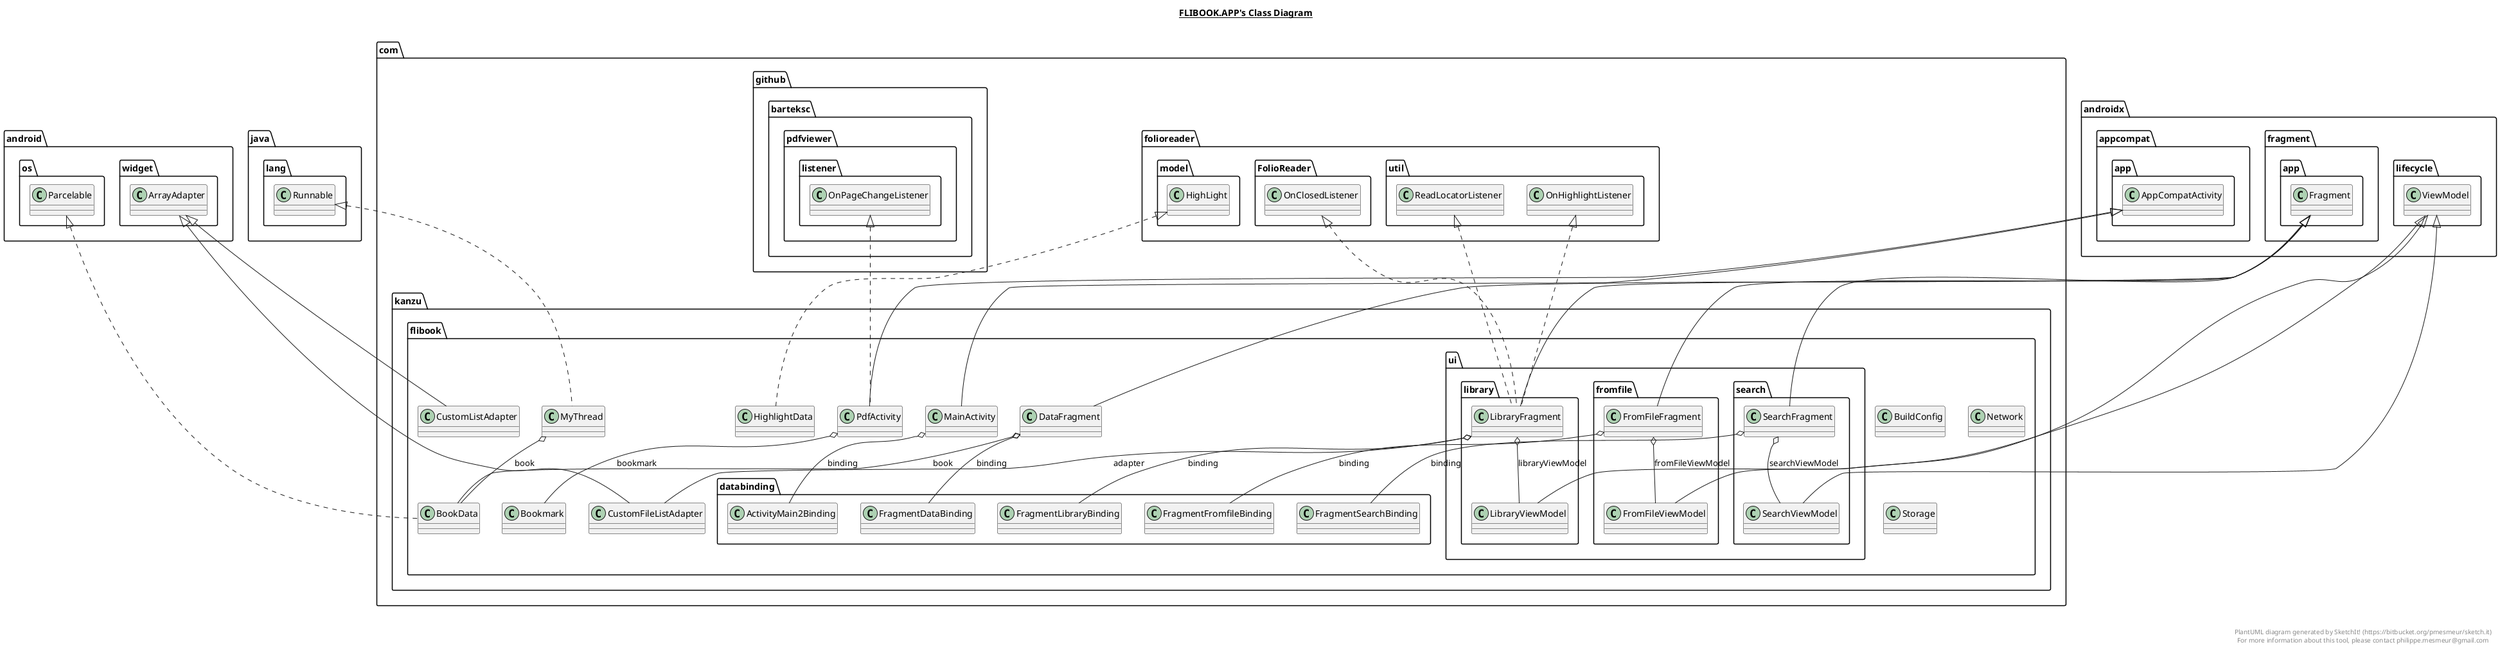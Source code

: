 @startuml

title __FLIBOOK.APP's Class Diagram__\n

  namespace com.kanzu.flibook {
    class com.kanzu.flibook.BookData {
    }
  }
  

  namespace com.kanzu.flibook {
    class com.kanzu.flibook.Bookmark {
    }
  }
  

  namespace com.kanzu.flibook {
    class com.kanzu.flibook.BuildConfig {
    }
  }
  

  namespace com.kanzu.flibook {
    class com.kanzu.flibook.CustomFileListAdapter {
    }
  }
  

  namespace com.kanzu.flibook {
    class com.kanzu.flibook.CustomListAdapter {
    }
  }
  

  namespace com.kanzu.flibook {
    class com.kanzu.flibook.DataFragment {
    }
  }
  

  namespace com.kanzu.flibook {
    class com.kanzu.flibook.HighlightData {
    }
  }
  

  namespace com.kanzu.flibook {
    class com.kanzu.flibook.MainActivity {
    }
  }
  

  namespace com.kanzu.flibook {
    class com.kanzu.flibook.MyThread {
    }
  }
  

  namespace com.kanzu.flibook {
    class com.kanzu.flibook.Network {
    }
  }
  

  namespace com.kanzu.flibook {
    class com.kanzu.flibook.PdfActivity {
    }
  }
  

  namespace com.kanzu.flibook {
    class com.kanzu.flibook.Storage {
    }
  }
  

  namespace com.kanzu.flibook {
    namespace ui.fromfile {
      class com.kanzu.flibook.ui.fromfile.FromFileFragment {
      }
    }
  }
  

  namespace com.kanzu.flibook {
    namespace ui.fromfile {
      class com.kanzu.flibook.ui.fromfile.FromFileViewModel {
      }
    }
  }
  

  namespace com.kanzu.flibook {
    namespace ui.library {
      class com.kanzu.flibook.ui.library.LibraryFragment {
      }
    }
  }
  

  namespace com.kanzu.flibook {
    namespace ui.library {
      class com.kanzu.flibook.ui.library.LibraryViewModel {
      }
    }
  }
  

  namespace com.kanzu.flibook {
    namespace ui.search {
      class com.kanzu.flibook.ui.search.SearchFragment {
      }
    }
  }
  

  namespace com.kanzu.flibook {
    namespace ui.search {
      class com.kanzu.flibook.ui.search.SearchViewModel {
      }
    }
  }
  

  com.kanzu.flibook.BookData .up.|> android.os.Parcelable
  com.kanzu.flibook.CustomFileListAdapter -up-|> android.widget.ArrayAdapter
  com.kanzu.flibook.CustomListAdapter -up-|> android.widget.ArrayAdapter
  com.kanzu.flibook.DataFragment -up-|> androidx.fragment.app.Fragment
  com.kanzu.flibook.DataFragment o-- com.kanzu.flibook.BookData : book
  com.kanzu.flibook.DataFragment o-- com.kanzu.flibook.databinding.FragmentDataBinding : binding
  com.kanzu.flibook.HighlightData .up.|> com.folioreader.model.HighLight
  com.kanzu.flibook.MainActivity -up-|> androidx.appcompat.app.AppCompatActivity
  com.kanzu.flibook.MainActivity o-- com.kanzu.flibook.databinding.ActivityMain2Binding : binding
  com.kanzu.flibook.MyThread .up.|> java.lang.Runnable
  com.kanzu.flibook.MyThread o-- com.kanzu.flibook.BookData : book
  com.kanzu.flibook.PdfActivity .up.|> com.github.barteksc.pdfviewer.listener.OnPageChangeListener
  com.kanzu.flibook.PdfActivity -up-|> androidx.appcompat.app.AppCompatActivity
  com.kanzu.flibook.PdfActivity o-- com.kanzu.flibook.Bookmark : bookmark
  com.kanzu.flibook.ui.fromfile.FromFileFragment -up-|> androidx.fragment.app.Fragment
  com.kanzu.flibook.ui.fromfile.FromFileFragment o-- com.kanzu.flibook.databinding.FragmentFromfileBinding : binding
  com.kanzu.flibook.ui.fromfile.FromFileFragment o-- com.kanzu.flibook.ui.fromfile.FromFileViewModel : fromFileViewModel
  com.kanzu.flibook.ui.fromfile.FromFileViewModel -up-|> androidx.lifecycle.ViewModel
  com.kanzu.flibook.ui.library.LibraryFragment .up.|> com.folioreader.FolioReader.OnClosedListener
  com.kanzu.flibook.ui.library.LibraryFragment .up.|> com.folioreader.util.OnHighlightListener
  com.kanzu.flibook.ui.library.LibraryFragment .up.|> com.folioreader.util.ReadLocatorListener
  com.kanzu.flibook.ui.library.LibraryFragment -up-|> androidx.fragment.app.Fragment
  com.kanzu.flibook.ui.library.LibraryFragment o-- com.kanzu.flibook.CustomFileListAdapter : adapter
  com.kanzu.flibook.ui.library.LibraryFragment o-- com.kanzu.flibook.databinding.FragmentLibraryBinding : binding
  com.kanzu.flibook.ui.library.LibraryFragment o-- com.kanzu.flibook.ui.library.LibraryViewModel : libraryViewModel
  com.kanzu.flibook.ui.library.LibraryViewModel -up-|> androidx.lifecycle.ViewModel
  com.kanzu.flibook.ui.search.SearchFragment -up-|> androidx.fragment.app.Fragment
  com.kanzu.flibook.ui.search.SearchFragment o-- com.kanzu.flibook.databinding.FragmentSearchBinding : binding
  com.kanzu.flibook.ui.search.SearchFragment o-- com.kanzu.flibook.ui.search.SearchViewModel : searchViewModel
  com.kanzu.flibook.ui.search.SearchViewModel -up-|> androidx.lifecycle.ViewModel


right footer


PlantUML diagram generated by SketchIt! (https://bitbucket.org/pmesmeur/sketch.it)
For more information about this tool, please contact philippe.mesmeur@gmail.com
endfooter

@enduml
